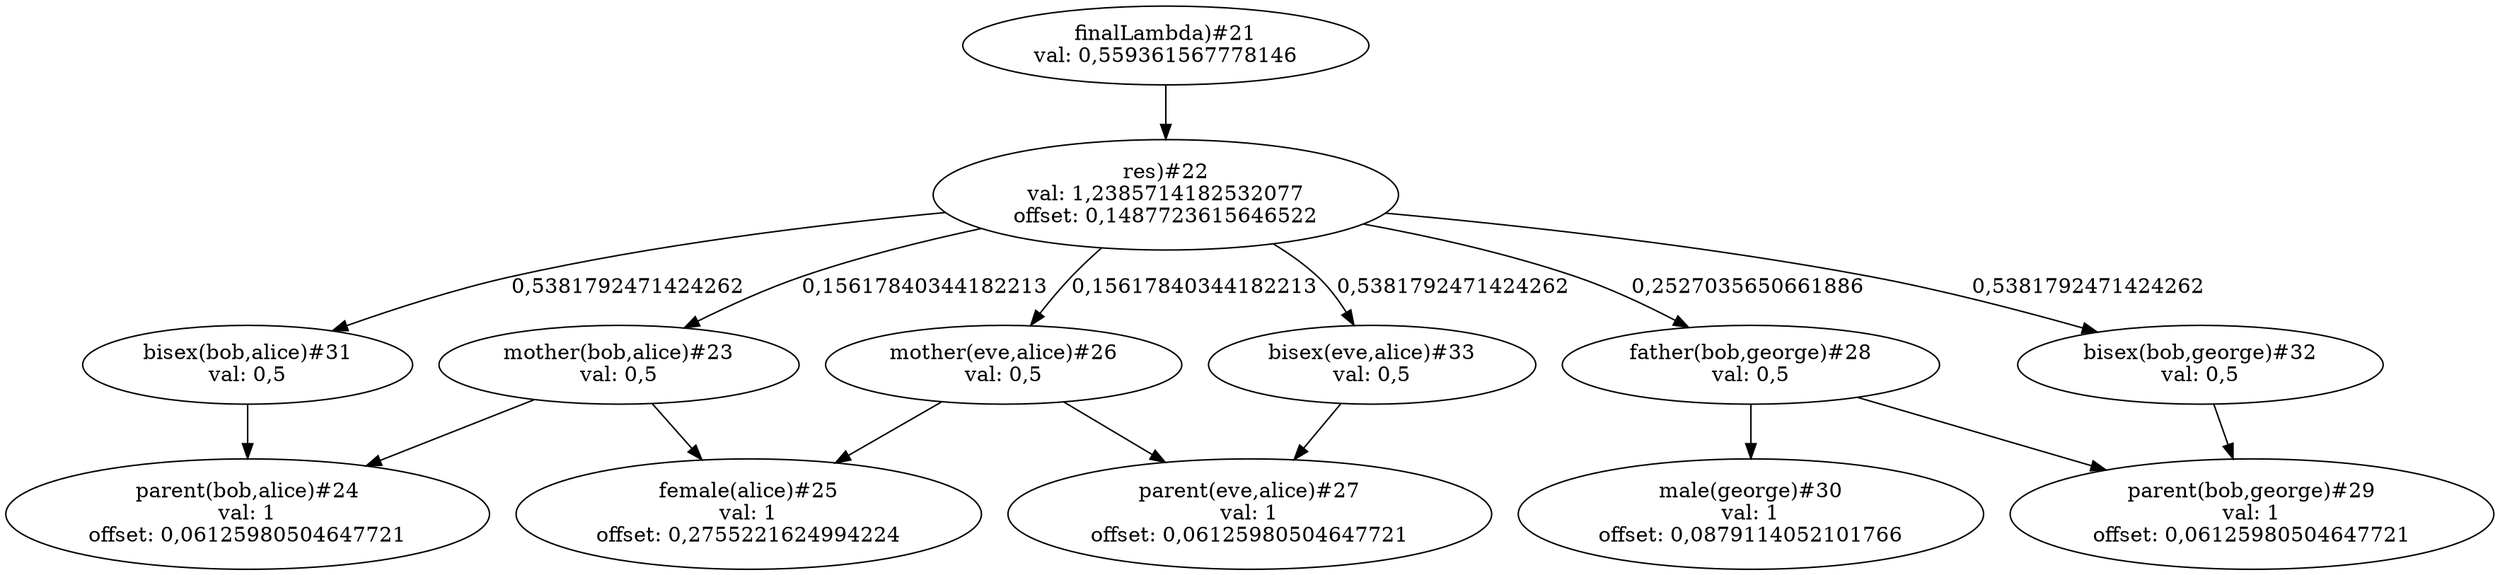 digraph G {
"finalLambda)#21
val: 0,559361567778146" -> "res)#22
val: 1,2385714182532077
offset: 0,1487723615646522";
"res)#22
val: 1,2385714182532077
offset: 0,1487723615646522" -> "mother(bob,alice)#23
val: 0,5" [ label = "0,15617840344182213" ];
"mother(bob,alice)#23
val: 0,5" -> "parent(bob,alice)#24
val: 1
offset: 0,06125980504647721";
"mother(bob,alice)#23
val: 0,5" -> "female(alice)#25
val: 1
offset: 0,2755221624994224";
"res)#22
val: 1,2385714182532077
offset: 0,1487723615646522" -> "mother(eve,alice)#26
val: 0,5" [ label = "0,15617840344182213" ];
"mother(eve,alice)#26
val: 0,5" -> "parent(eve,alice)#27
val: 1
offset: 0,06125980504647721";
"mother(eve,alice)#26
val: 0,5" -> "female(alice)#25
val: 1
offset: 0,2755221624994224";
"res)#22
val: 1,2385714182532077
offset: 0,1487723615646522" -> "father(bob,george)#28
val: 0,5" [ label = "0,2527035650661886" ];
"father(bob,george)#28
val: 0,5" -> "parent(bob,george)#29
val: 1
offset: 0,06125980504647721";
"father(bob,george)#28
val: 0,5" -> "male(george)#30
val: 1
offset: 0,0879114052101766";
"res)#22
val: 1,2385714182532077
offset: 0,1487723615646522" -> "bisex(eve,alice)#33
val: 0,5" [ label = "0,5381792471424262" ];
"bisex(eve,alice)#33
val: 0,5" -> "parent(eve,alice)#27
val: 1
offset: 0,06125980504647721";
"res)#22
val: 1,2385714182532077
offset: 0,1487723615646522" -> "bisex(bob,alice)#31
val: 0,5" [ label = "0,5381792471424262" ];
"bisex(bob,alice)#31
val: 0,5" -> "parent(bob,alice)#24
val: 1
offset: 0,06125980504647721";
"res)#22
val: 1,2385714182532077
offset: 0,1487723615646522" -> "bisex(bob,george)#32
val: 0,5" [ label = "0,5381792471424262" ];
"bisex(bob,george)#32
val: 0,5" -> "parent(bob,george)#29
val: 1
offset: 0,06125980504647721";
}
